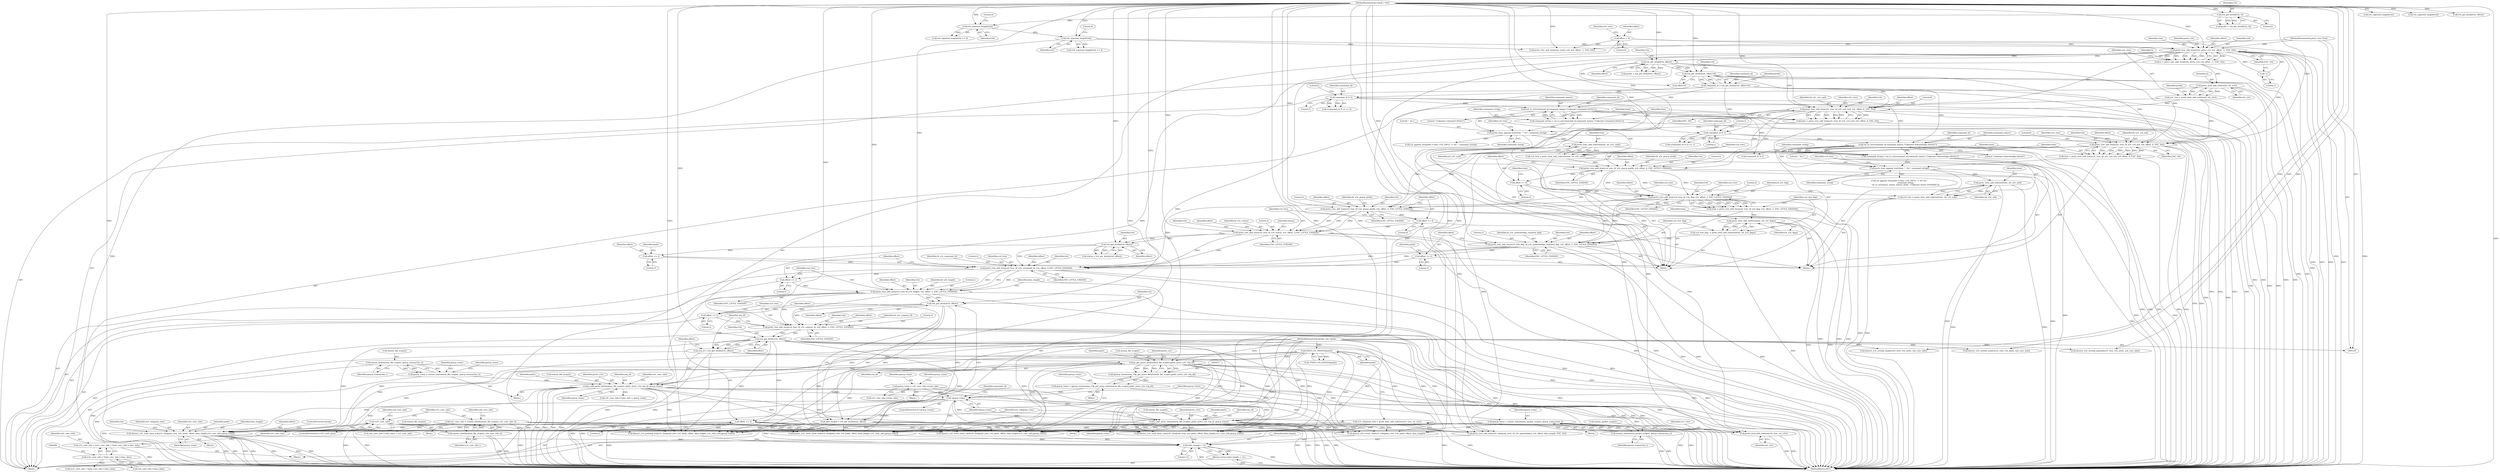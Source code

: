 digraph "0_wireshark_2cb5985bf47bdc8bea78d28483ed224abdd33dc6@pointer" {
"1000708" [label="(Call,dissect_u3v_read_mem_ack(u3v_telegram_tree, tvb, pinfo, offset, data_length,u3v_conv_info,gencp_trans))"];
"1000551" [label="(Call,u3v_telegram_tree = proto_item_add_subtree(u3v_tree, ett_u3v))"];
"1000553" [label="(Call,proto_item_add_subtree(u3v_tree, ett_u3v))"];
"1000378" [label="(Call,proto_tree_add_item(u3v_tree, hf_u3v_ccd_cmd, tvb, offset, 8, ENC_NA))"];
"1000338" [label="(Call,u3v_tree = proto_item_add_subtree(ti, ett_u3v))"];
"1000340" [label="(Call,proto_item_add_subtree(ti, ett_u3v))"];
"1000328" [label="(Call,ti = proto_tree_add_item(tree, proto_u3v, tvb, offset, -1, ENC_NA))"];
"1000330" [label="(Call,proto_tree_add_item(tree, proto_u3v, tvb, offset, -1, ENC_NA))"];
"1000131" [label="(MethodParameterIn,proto_tree *tree)"];
"1000265" [label="(Call,tvb_reported_length(tvb))"];
"1000247" [label="(Call,tvb_reported_length(tvb))"];
"1000241" [label="(Call,tvb_get_letohl(tvb, 0))"];
"1000129" [label="(MethodParameterIn,tvbuff_t *tvb)"];
"1000135" [label="(Call,offset = 0)"];
"1000335" [label="(Call,-1)"];
"1000350" [label="(Call,tvb_get_letohs(tvb, offset+6))"];
"1000345" [label="(Call,tvb_get_letohl(tvb, offset))"];
"1000455" [label="(Call,proto_tree_add_item(u3v_tree, hf_u3v_ccd_ack, tvb, offset, 8, ENC_NA))"];
"1000545" [label="(Call,tvb_get_letohs(tvb, offset))"];
"1000536" [label="(Call,proto_tree_add_item(ccd_tree, hf_u3v_request_id, tvb, offset, 2, ENC_LITTLE_ENDIAN))"];
"1000521" [label="(Call,proto_tree_add_item(ccd_tree, hf_u3v_length, tvb, offset, 2, ENC_LITTLE_ENDIAN))"];
"1000511" [label="(Call,proto_tree_add_item(ccd_tree, hf_u3v_command_id, tvb, offset, 2,ENC_LITTLE_ENDIAN))"];
"1000406" [label="(Call,proto_tree_add_item(ccd_tree, hf_u3v_flag, tvb, offset, 2, ENC_LITTLE_ENDIAN))"];
"1000394" [label="(Call,proto_tree_add_item(ccd_tree, hf_u3v_gencp_prefix, tvb, offset, 4, ENC_LITTLE_ENDIAN))"];
"1000389" [label="(Call,ccd_tree = proto_item_add_subtree(item, ett_u3v_cmd))"];
"1000391" [label="(Call,proto_item_add_subtree(item, ett_u3v_cmd))"];
"1000385" [label="(Call,proto_item_append_text(item, \": %s\", command_string))"];
"1000376" [label="(Call,item = proto_tree_add_item(u3v_tree, hf_u3v_ccd_cmd, tvb, offset, 8, ENC_NA))"];
"1000370" [label="(Call,command_string = val_to_str(command_id,command_names,\"Unknown Command (0x%x)\"))"];
"1000372" [label="(Call,val_to_str(command_id,command_names,\"Unknown Command (0x%x)\"))"];
"1000348" [label="(Call,command_id = tvb_get_letohs(tvb, offset+6))"];
"1000365" [label="(Call,command_id % 2)"];
"1000401" [label="(Call,offset += 4)"];
"1000481" [label="(Call,proto_tree_add_item(ccd_tree, hf_u3v_status, tvb, offset, 2,ENC_LITTLE_ENDIAN))"];
"1000471" [label="(Call,proto_tree_add_item(ccd_tree, hf_u3v_gencp_prefix, tvb, offset, 4, ENC_LITTLE_ENDIAN))"];
"1000466" [label="(Call,ccd_tree = proto_item_add_subtree(item, ett_u3v_ack))"];
"1000468" [label="(Call,proto_item_add_subtree(item, ett_u3v_ack))"];
"1000462" [label="(Call,proto_item_append_text(item, \": %s\", command_string))"];
"1000453" [label="(Call,item = proto_tree_add_item(u3v_tree, hf_u3v_ccd_ack, tvb, offset, 8, ENC_NA))"];
"1000447" [label="(Call,command_string = val_to_str(command_id,command_names,\"Unknown Acknowledge (0x%x)\"))"];
"1000449" [label="(Call,val_to_str(command_id,command_names,\"Unknown Acknowledge (0x%x)\"))"];
"1000442" [label="(Call,command_id % 2)"];
"1000478" [label="(Call,offset += 4)"];
"1000490" [label="(Call,tvb_get_letohs(tvb, offset))"];
"1000418" [label="(Call,proto_tree_add_item(ccd_tree_flag, hf_u3v_acknowledge_required_flag, tvb, offset, 2, ENC_LITTLE_ENDIAN))"];
"1000413" [label="(Call,ccd_tree_flag  = proto_item_add_subtree(item, ett_u3v_flags))"];
"1000415" [label="(Call,proto_item_add_subtree(item, ett_u3v_flags))"];
"1000404" [label="(Call,item = proto_tree_add_item(ccd_tree, hf_u3v_flag, tvb, offset, 2, ENC_LITTLE_ENDIAN))"];
"1000493" [label="(Call,offset += 2)"];
"1000425" [label="(Call,offset += 2)"];
"1000518" [label="(Call,offset += 2)"];
"1000530" [label="(Call,tvb_get_letohs(tvb, offset))"];
"1000533" [label="(Call,offset += 2)"];
"1000638" [label="(Call,p_get_proto_data(wmem_file_scope(),pinfo, proto_u3v, req_id))"];
"1000558" [label="(Call,PINFO_FD_VISITED(pinfo))"];
"1000130" [label="(MethodParameterIn,packet_info *pinfo)"];
"1000543" [label="(Call,req_id = tvb_get_letohs(tvb, offset))"];
"1000596" [label="(Call,p_add_proto_data(wmem_file_scope(), pinfo, proto_u3v, req_id, gencp_trans))"];
"1000568" [label="(Call,gencp_trans = wmem_new(wmem_file_scope(), gencp_transaction_t))"];
"1000570" [label="(Call,wmem_new(wmem_file_scope(), gencp_transaction_t))"];
"1000626" [label="(Call,p_add_proto_data(wmem_file_scope(), pinfo, proto_u3v, req_id, gencp_trans))"];
"1000609" [label="(Call,gencp_trans = u3v_conv_info->trans_info)"];
"1000548" [label="(Call,offset += 2)"];
"1000528" [label="(Call,data_length = tvb_get_letohs(tvb, offset))"];
"1000211" [label="(Call,!u3v_conv_info)"];
"1000203" [label="(Call,u3v_conv_info = (u3v_conv_info_t *)usb_conv_info->class_data)"];
"1000205" [label="(Call,(u3v_conv_info_t *)usb_conv_info->class_data)"];
"1000214" [label="(Call,u3v_conv_info = wmem_new0(wmem_file_scope(), u3v_conv_info_t))"];
"1000216" [label="(Call,wmem_new0(wmem_file_scope(), u3v_conv_info_t))"];
"1000647" [label="(Call,gencp_trans = wmem_new(wmem_packet_scope(), gencp_transaction_t))"];
"1000649" [label="(Call,wmem_new(wmem_packet_scope(), gencp_transaction_t))"];
"1000644" [label="(Call,!gencp_trans)"];
"1000634" [label="(Call,gencp_trans = (gencp_transaction_t*)p_get_proto_data(wmem_file_scope(),pinfo, proto_u3v, req_id))"];
"1000636" [label="(Call,(gencp_transaction_t*)p_get_proto_data(wmem_file_scope(),pinfo, proto_u3v, req_id))"];
"1000747" [label="(Call,data_length + 12)"];
"1000746" [label="(Return,return data_length + 12;)"];
"1000249" [label="(Literal,4)"];
"1000365" [label="(Call,command_id % 2)"];
"1000629" [label="(Identifier,proto_u3v)"];
"1000711" [label="(Identifier,pinfo)"];
"1000494" [label="(Identifier,offset)"];
"1000265" [label="(Call,tvb_reported_length(tvb))"];
"1000519" [label="(Identifier,offset)"];
"1000382" [label="(Identifier,offset)"];
"1000482" [label="(Identifier,ccd_tree)"];
"1000453" [label="(Call,item = proto_tree_add_item(u3v_tree, hf_u3v_ccd_ack, tvb, offset, 8, ENC_NA))"];
"1000391" [label="(Call,proto_item_add_subtree(item, ett_u3v_cmd))"];
"1000715" [label="(Identifier,gencp_trans)"];
"1000401" [label="(Call,offset += 4)"];
"1000515" [label="(Identifier,offset)"];
"1000834" [label="(MethodReturn,RET)"];
"1000477" [label="(Identifier,ENC_LITTLE_ENDIAN)"];
"1000672" [label="(Identifier,command_id)"];
"1000243" [label="(Literal,0)"];
"1000464" [label="(Literal,\": %s\")"];
"1000340" [label="(Call,proto_item_add_subtree(ti, ett_u3v))"];
"1000469" [label="(Identifier,item)"];
"1000547" [label="(Identifier,offset)"];
"1000533" [label="(Call,offset += 2)"];
"1000371" [label="(Identifier,command_string)"];
"1000402" [label="(Identifier,offset)"];
"1000375" [label="(Literal,\"Unknown Command (0x%x)\")"];
"1000449" [label="(Call,val_to_str(command_id,command_names,\"Unknown Acknowledge (0x%x)\"))"];
"1000475" [label="(Identifier,offset)"];
"1000551" [label="(Call,u3v_telegram_tree = proto_item_add_subtree(u3v_tree, ett_u3v))"];
"1000451" [label="(Identifier,command_names)"];
"1000526" [label="(Literal,2)"];
"1000207" [label="(Call,usb_conv_info->class_data)"];
"1000514" [label="(Identifier,tvb)"];
"1000628" [label="(Identifier,pinfo)"];
"1000528" [label="(Call,data_length = tvb_get_letohs(tvb, offset))"];
"1000376" [label="(Call,item = proto_tree_add_item(u3v_tree, hf_u3v_ccd_cmd, tvb, offset, 8, ENC_NA))"];
"1000555" [label="(Identifier,ett_u3v)"];
"1000487" [label="(Identifier,ENC_LITTLE_ENDIAN)"];
"1000495" [label="(Literal,2)"];
"1000137" [label="(Literal,0)"];
"1000131" [label="(MethodParameterIn,proto_tree *tree)"];
"1000568" [label="(Call,gencp_trans = wmem_new(wmem_file_scope(), gencp_transaction_t))"];
"1000345" [label="(Call,tvb_get_letohl(tvb, offset))"];
"1000635" [label="(Identifier,gencp_trans)"];
"1000675" [label="(Call,dissect_u3v_read_mem_cmd(u3v_telegram_tree, tvb, pinfo, offset, data_length,u3v_conv_info,gencp_trans))"];
"1000383" [label="(Literal,8)"];
"1000485" [label="(Identifier,offset)"];
"1000377" [label="(Identifier,item)"];
"1000470" [label="(Identifier,ett_u3v_ack)"];
"1000492" [label="(Identifier,offset)"];
"1000713" [label="(Identifier,data_length)"];
"1000352" [label="(Call,offset+6)"];
"1000532" [label="(Identifier,offset)"];
"1000336" [label="(Literal,1)"];
"1000415" [label="(Call,proto_item_add_subtree(item, ett_u3v_flags))"];
"1000218" [label="(Identifier,u3v_conv_info_t)"];
"1000403" [label="(Literal,4)"];
"1000330" [label="(Call,proto_tree_add_item(tree, proto_u3v, tvb, offset, -1, ENC_NA))"];
"1000444" [label="(Literal,2)"];
"1000601" [label="(Identifier,gencp_trans)"];
"1000491" [label="(Identifier,tvb)"];
"1000749" [label="(Literal,12)"];
"1000608" [label="(Block,)"];
"1000712" [label="(Identifier,offset)"];
"1000445" [label="(Literal,1)"];
"1000517" [label="(Identifier,ENC_LITTLE_ENDIAN)"];
"1000748" [label="(Identifier,data_length)"];
"1000615" [label="(Identifier,gencp_trans)"];
"1000542" [label="(Identifier,ENC_LITTLE_ENDIAN)"];
"1000418" [label="(Call,proto_tree_add_item(ccd_tree_flag, hf_u3v_acknowledge_required_flag, tvb, offset, 2, ENC_LITTLE_ENDIAN))"];
"1000479" [label="(Identifier,offset)"];
"1000466" [label="(Call,ccd_tree = proto_item_add_subtree(item, ett_u3v_ack))"];
"1000809" [label="(Call,dissect_u3v_stream_leader(u3v_tree, tvb, pinfo, usb_conv_info))"];
"1000530" [label="(Call,tvb_get_letohs(tvb, offset))"];
"1000650" [label="(Call,wmem_packet_scope())"];
"1000645" [label="(Identifier,gencp_trans)"];
"1000455" [label="(Call,proto_tree_add_item(u3v_tree, hf_u3v_ccd_ack, tvb, offset, 8, ENC_NA))"];
"1000513" [label="(Identifier,hf_u3v_command_id)"];
"1000454" [label="(Identifier,item)"];
"1000611" [label="(Call,u3v_conv_info->trans_info)"];
"1000359" [label="(Identifier,prefix)"];
"1000405" [label="(Identifier,item)"];
"1000461" [label="(Identifier,ENC_NA)"];
"1000204" [label="(Identifier,u3v_conv_info)"];
"1000421" [label="(Identifier,tvb)"];
"1000634" [label="(Call,gencp_trans = (gencp_transaction_t*)p_get_proto_data(wmem_file_scope(),pinfo, proto_u3v, req_id))"];
"1000136" [label="(Identifier,offset)"];
"1000478" [label="(Call,offset += 4)"];
"1000498" [label="(Identifier,pinfo)"];
"1000630" [label="(Identifier,req_id)"];
"1000215" [label="(Identifier,u3v_conv_info)"];
"1000266" [label="(Identifier,tvb)"];
"1000569" [label="(Identifier,gencp_trans)"];
"1000816" [label="(Call,dissect_u3v_stream_trailer(u3v_tree, tvb, pinfo, usb_conv_info))"];
"1000212" [label="(Identifier,u3v_conv_info)"];
"1000205" [label="(Call,(u3v_conv_info_t *)usb_conv_info->class_data)"];
"1000597" [label="(Call,wmem_file_scope())"];
"1000413" [label="(Call,ccd_tree_flag  = proto_item_add_subtree(item, ett_u3v_flags))"];
"1000640" [label="(Identifier,pinfo)"];
"1000716" [label="(ControlStructure,break;)"];
"1000422" [label="(Identifier,offset)"];
"1000708" [label="(Call,dissect_u3v_read_mem_ack(u3v_telegram_tree, tvb, pinfo, offset, data_length,u3v_conv_info,gencp_trans))"];
"1000639" [label="(Call,wmem_file_scope())"];
"1000428" [label="(Call,col_append_fstr(pinfo->cinfo, COL_INFO, \"> %s \", command_string))"];
"1000346" [label="(Identifier,tvb)"];
"1000536" [label="(Call,proto_tree_add_item(ccd_tree, hf_u3v_request_id, tvb, offset, 2, ENC_LITTLE_ENDIAN))"];
"1000541" [label="(Literal,2)"];
"1000531" [label="(Identifier,tvb)"];
"1000483" [label="(Identifier,hf_u3v_status)"];
"1000746" [label="(Return,return data_length + 12;)"];
"1000389" [label="(Call,ccd_tree = proto_item_add_subtree(item, ett_u3v_cmd))"];
"1000459" [label="(Identifier,offset)"];
"1000370" [label="(Call,command_string = val_to_str(command_id,command_names,\"Unknown Command (0x%x)\"))"];
"1000575" [label="(Identifier,gencp_trans)"];
"1000450" [label="(Identifier,command_id)"];
"1000349" [label="(Identifier,command_id)"];
"1000366" [label="(Identifier,command_id)"];
"1000493" [label="(Call,offset += 2)"];
"1000546" [label="(Identifier,tvb)"];
"1000246" [label="(Call,tvb_reported_length(tvb) >= 4)"];
"1000636" [label="(Call,(gencp_transaction_t*)p_get_proto_data(wmem_file_scope(),pinfo, proto_u3v, req_id))"];
"1000550" [label="(Literal,2)"];
"1000216" [label="(Call,wmem_new0(wmem_file_scope(), u3v_conv_info_t))"];
"1000481" [label="(Call,proto_tree_add_item(ccd_tree, hf_u3v_status, tvb, offset, 2,ENC_LITTLE_ENDIAN))"];
"1000217" [label="(Call,wmem_file_scope())"];
"1000344" [label="(Identifier,prefix)"];
"1000633" [label="(Block,)"];
"1000535" [label="(Literal,2)"];
"1000642" [label="(Identifier,req_id)"];
"1000329" [label="(Identifier,ti)"];
"1000351" [label="(Identifier,tvb)"];
"1000393" [label="(Identifier,ett_u3v_cmd)"];
"1000521" [label="(Call,proto_tree_add_item(ccd_tree, hf_u3v_length, tvb, offset, 2, ENC_LITTLE_ENDIAN))"];
"1000386" [label="(Identifier,item)"];
"1000430" [label="(Identifier,pinfo)"];
"1000710" [label="(Identifier,tvb)"];
"1000373" [label="(Identifier,command_id)"];
"1000474" [label="(Identifier,tvb)"];
"1000448" [label="(Identifier,command_string)"];
"1000140" [label="(Identifier,u3v_tree)"];
"1000446" [label="(Block,)"];
"1000488" [label="(Call,status = tvb_get_letohs(tvb, offset))"];
"1000695" [label="(Call,dissect_u3v_event_cmd(u3v_telegram_tree, tvb, pinfo, offset, data_length))"];
"1000559" [label="(Identifier,pinfo)"];
"1000414" [label="(Identifier,ccd_tree_flag)"];
"1000417" [label="(Identifier,ett_u3v_flags)"];
"1000130" [label="(MethodParameterIn,packet_info *pinfo)"];
"1000571" [label="(Call,wmem_file_scope())"];
"1000385" [label="(Call,proto_item_append_text(item, \": %s\", command_string))"];
"1000644" [label="(Call,!gencp_trans)"];
"1000529" [label="(Identifier,data_length)"];
"1000463" [label="(Identifier,item)"];
"1000443" [label="(Identifier,command_id)"];
"1000395" [label="(Identifier,ccd_tree)"];
"1000685" [label="(Call,dissect_u3v_write_mem_cmd(u3v_telegram_tree, tvb, pinfo, offset, data_length,u3v_conv_info,gencp_trans))"];
"1000368" [label="(Literal,0)"];
"1000486" [label="(Literal,2)"];
"1000392" [label="(Identifier,item)"];
"1000332" [label="(Identifier,proto_u3v)"];
"1000823" [label="(Call,dissect_u3v_stream_payload(u3v_tree, tvb, pinfo, usb_conv_info))"];
"1000221" [label="(Identifier,usb_conv_info)"];
"1000264" [label="(Call,tvb_reported_length(tvb) >= 4)"];
"1000537" [label="(Identifier,ccd_tree)"];
"1000425" [label="(Call,offset += 2)"];
"1000374" [label="(Identifier,command_names)"];
"1000616" [label="(Block,)"];
"1000599" [label="(Identifier,proto_u3v)"];
"1000631" [label="(Identifier,gencp_trans)"];
"1000380" [label="(Identifier,hf_u3v_ccd_cmd)"];
"1000426" [label="(Identifier,offset)"];
"1000570" [label="(Call,wmem_new(wmem_file_scope(), gencp_transaction_t))"];
"1000133" [label="(Block,)"];
"1000396" [label="(Identifier,hf_u3v_gencp_prefix)"];
"1000511" [label="(Call,proto_tree_add_item(ccd_tree, hf_u3v_command_id, tvb, offset, 2,ENC_LITTLE_ENDIAN))"];
"1000379" [label="(Identifier,u3v_tree)"];
"1000328" [label="(Call,ti = proto_tree_add_item(tree, proto_u3v, tvb, offset, -1, ENC_NA))"];
"1000407" [label="(Identifier,ccd_tree)"];
"1000387" [label="(Literal,\": %s\")"];
"1000129" [label="(MethodParameterIn,tvbuff_t *tvb)"];
"1000516" [label="(Literal,2)"];
"1000411" [label="(Literal,2)"];
"1000520" [label="(Literal,2)"];
"1000408" [label="(Identifier,hf_u3v_flag)"];
"1000342" [label="(Identifier,ett_u3v)"];
"1000830" [label="(Call,tvb_captured_length(tvb))"];
"1000548" [label="(Call,offset += 2)"];
"1000457" [label="(Identifier,hf_u3v_ccd_ack)"];
"1000419" [label="(Identifier,ccd_tree_flag)"];
"1000211" [label="(Call,!u3v_conv_info)"];
"1000406" [label="(Call,proto_tree_add_item(ccd_tree, hf_u3v_flag, tvb, offset, 2, ENC_LITTLE_ENDIAN))"];
"1000627" [label="(Call,wmem_file_scope())"];
"1000241" [label="(Call,tvb_get_letohl(tvb, 0))"];
"1000489" [label="(Identifier,status)"];
"1000626" [label="(Call,p_add_proto_data(wmem_file_scope(), pinfo, proto_u3v, req_id, gencp_trans))"];
"1000400" [label="(Identifier,ENC_LITTLE_ENDIAN)"];
"1000335" [label="(Call,-1)"];
"1000239" [label="(Call,prefix = tvb_get_letohl(tvb, 0))"];
"1000718" [label="(Call,dissect_u3v_write_mem_ack(u3v_telegram_tree, tvb, pinfo, offset, data_length, u3v_conv_info,gencp_trans))"];
"1000348" [label="(Call,command_id = tvb_get_letohs(tvb, offset+6))"];
"1000210" [label="(ControlStructure,if (!u3v_conv_info))"];
"1000334" [label="(Identifier,offset)"];
"1000442" [label="(Call,command_id % 2)"];
"1000214" [label="(Call,u3v_conv_info = wmem_new0(wmem_file_scope(), u3v_conv_info_t))"];
"1000364" [label="(Call,(command_id % 2) == 0)"];
"1000609" [label="(Call,gencp_trans = u3v_conv_info->trans_info)"];
"1000203" [label="(Call,u3v_conv_info = (u3v_conv_info_t *)usb_conv_info->class_data)"];
"1000233" [label="(Identifier,usb_conv_info)"];
"1000423" [label="(Literal,2)"];
"1000316" [label="(Block,)"];
"1000397" [label="(Identifier,tvb)"];
"1000462" [label="(Call,proto_item_append_text(item, \": %s\", command_string))"];
"1000646" [label="(Block,)"];
"1000248" [label="(Identifier,tvb)"];
"1000709" [label="(Identifier,u3v_telegram_tree)"];
"1000338" [label="(Call,u3v_tree = proto_item_add_subtree(ti, ett_u3v))"];
"1000460" [label="(Literal,8)"];
"1000468" [label="(Call,proto_item_add_subtree(item, ett_u3v_ack))"];
"1000399" [label="(Literal,4)"];
"1000549" [label="(Identifier,offset)"];
"1000643" [label="(ControlStructure,if (!gencp_trans))"];
"1000420" [label="(Identifier,hf_u3v_acknowledge_required_flag)"];
"1000452" [label="(Literal,\"Unknown Acknowledge (0x%x)\")"];
"1000496" [label="(Call,col_append_fstr(pinfo->cinfo, COL_INFO, \"< %s %s\",\n                    command_string,\n                    val_to_str(status, status_names_short, \"Unknown status (0x%04X)\")))"];
"1000781" [label="(Call,proto_tree_add_item(tree, proto_u3v, tvb, offset, -1, ENC_NA))"];
"1000343" [label="(Call,prefix = tvb_get_letohl(tvb, offset))"];
"1000456" [label="(Identifier,u3v_tree)"];
"1000641" [label="(Identifier,proto_u3v)"];
"1000648" [label="(Identifier,gencp_trans)"];
"1000471" [label="(Call,proto_tree_add_item(ccd_tree, hf_u3v_gencp_prefix, tvb, offset, 4, ENC_LITTLE_ENDIAN))"];
"1000558" [label="(Call,PINFO_FD_VISITED(pinfo))"];
"1000247" [label="(Call,tvb_reported_length(tvb))"];
"1000638" [label="(Call,p_get_proto_data(wmem_file_scope(),pinfo, proto_u3v, req_id))"];
"1000563" [label="(Call,command_id % 2)"];
"1000476" [label="(Literal,4)"];
"1000394" [label="(Call,proto_tree_add_item(ccd_tree, hf_u3v_gencp_prefix, tvb, offset, 4, ENC_LITTLE_ENDIAN))"];
"1000539" [label="(Identifier,tvb)"];
"1000796" [label="(Call,tvb_captured_length(tvb))"];
"1000600" [label="(Identifier,req_id)"];
"1000410" [label="(Identifier,offset)"];
"1000267" [label="(Literal,4)"];
"1000219" [label="(Call,usb_conv_info->class_data = u3v_conv_info)"];
"1000465" [label="(Identifier,command_string)"];
"1000654" [label="(Identifier,gencp_trans)"];
"1000242" [label="(Identifier,tvb)"];
"1000347" [label="(Identifier,offset)"];
"1000557" [label="(Call,!PINFO_FD_VISITED(pinfo))"];
"1000545" [label="(Call,tvb_get_letohs(tvb, offset))"];
"1000602" [label="(Call,u3v_conv_info->trans_info = gencp_trans)"];
"1000333" [label="(Identifier,tvb)"];
"1000554" [label="(Identifier,u3v_tree)"];
"1000525" [label="(Identifier,offset)"];
"1000447" [label="(Call,command_string = val_to_str(command_id,command_names,\"Unknown Acknowledge (0x%x)\"))"];
"1000604" [label="(Identifier,u3v_conv_info)"];
"1000756" [label="(Call,(u3v_conv_info_t *)usb_conv_info->class_data)"];
"1000714" [label="(Identifier,u3v_conv_info)"];
"1000369" [label="(Block,)"];
"1000649" [label="(Call,wmem_new(wmem_packet_scope(), gencp_transaction_t))"];
"1000647" [label="(Call,gencp_trans = wmem_new(wmem_packet_scope(), gencp_transaction_t))"];
"1000213" [label="(Block,)"];
"1000512" [label="(Identifier,ccd_tree)"];
"1000534" [label="(Identifier,offset)"];
"1000651" [label="(Identifier,gencp_transaction_t)"];
"1000135" [label="(Call,offset = 0)"];
"1000527" [label="(Identifier,ENC_LITTLE_ENDIAN)"];
"1000480" [label="(Literal,4)"];
"1000424" [label="(Identifier,ENC_LITTLE_ENDIAN)"];
"1000427" [label="(Literal,2)"];
"1000553" [label="(Call,proto_item_add_subtree(u3v_tree, ett_u3v))"];
"1000738" [label="(Call,proto_tree_add_item(u3v_telegram_tree, hf_u3v_payloaddata, tvb, offset, data_length, ENC_NA))"];
"1000802" [label="(Call,tvb_get_letohl(tvb, offset))"];
"1000552" [label="(Identifier,u3v_telegram_tree)"];
"1000522" [label="(Identifier,ccd_tree)"];
"1000728" [label="(Call,dissect_u3v_pending_ack(u3v_telegram_tree, tvb, pinfo, offset, data_length, u3v_conv_info,gencp_trans))"];
"1000398" [label="(Identifier,offset)"];
"1000707" [label="(Block,)"];
"1000390" [label="(Identifier,ccd_tree)"];
"1000540" [label="(Identifier,offset)"];
"1000388" [label="(Identifier,command_string)"];
"1000367" [label="(Literal,2)"];
"1000441" [label="(Call,(command_id % 2) == 1)"];
"1000610" [label="(Identifier,gencp_trans)"];
"1000524" [label="(Identifier,tvb)"];
"1000339" [label="(Identifier,u3v_tree)"];
"1000350" [label="(Call,tvb_get_letohs(tvb, offset+6))"];
"1000467" [label="(Identifier,ccd_tree)"];
"1000598" [label="(Identifier,pinfo)"];
"1000544" [label="(Identifier,req_id)"];
"1000378" [label="(Call,proto_tree_add_item(u3v_tree, hf_u3v_ccd_cmd, tvb, offset, 8, ENC_NA))"];
"1000596" [label="(Call,p_add_proto_data(wmem_file_scope(), pinfo, proto_u3v, req_id, gencp_trans))"];
"1000372" [label="(Call,val_to_str(command_id,command_names,\"Unknown Command (0x%x)\"))"];
"1000337" [label="(Identifier,ENC_NA)"];
"1000458" [label="(Identifier,tvb)"];
"1000543" [label="(Call,req_id = tvb_get_letohs(tvb, offset))"];
"1000381" [label="(Identifier,tvb)"];
"1000341" [label="(Identifier,ti)"];
"1000538" [label="(Identifier,hf_u3v_request_id)"];
"1000747" [label="(Call,data_length + 12)"];
"1000384" [label="(Identifier,ENC_NA)"];
"1000518" [label="(Call,offset += 2)"];
"1000404" [label="(Call,item = proto_tree_add_item(ccd_tree, hf_u3v_flag, tvb, offset, 2, ENC_LITTLE_ENDIAN))"];
"1000523" [label="(Identifier,hf_u3v_length)"];
"1000331" [label="(Identifier,tree)"];
"1000484" [label="(Identifier,tvb)"];
"1000472" [label="(Identifier,ccd_tree)"];
"1000473" [label="(Identifier,hf_u3v_gencp_prefix)"];
"1000412" [label="(Identifier,ENC_LITTLE_ENDIAN)"];
"1000416" [label="(Identifier,item)"];
"1000409" [label="(Identifier,tvb)"];
"1000567" [label="(Block,)"];
"1000572" [label="(Identifier,gencp_transaction_t)"];
"1000490" [label="(Call,tvb_get_letohs(tvb, offset))"];
"1000708" -> "1000707"  [label="AST: "];
"1000708" -> "1000715"  [label="CFG: "];
"1000709" -> "1000708"  [label="AST: "];
"1000710" -> "1000708"  [label="AST: "];
"1000711" -> "1000708"  [label="AST: "];
"1000712" -> "1000708"  [label="AST: "];
"1000713" -> "1000708"  [label="AST: "];
"1000714" -> "1000708"  [label="AST: "];
"1000715" -> "1000708"  [label="AST: "];
"1000716" -> "1000708"  [label="CFG: "];
"1000708" -> "1000834"  [label="DDG: "];
"1000708" -> "1000834"  [label="DDG: "];
"1000708" -> "1000834"  [label="DDG: "];
"1000708" -> "1000834"  [label="DDG: "];
"1000708" -> "1000834"  [label="DDG: "];
"1000708" -> "1000834"  [label="DDG: "];
"1000708" -> "1000834"  [label="DDG: "];
"1000551" -> "1000708"  [label="DDG: "];
"1000545" -> "1000708"  [label="DDG: "];
"1000129" -> "1000708"  [label="DDG: "];
"1000638" -> "1000708"  [label="DDG: "];
"1000596" -> "1000708"  [label="DDG: "];
"1000626" -> "1000708"  [label="DDG: "];
"1000558" -> "1000708"  [label="DDG: "];
"1000130" -> "1000708"  [label="DDG: "];
"1000548" -> "1000708"  [label="DDG: "];
"1000528" -> "1000708"  [label="DDG: "];
"1000211" -> "1000708"  [label="DDG: "];
"1000214" -> "1000708"  [label="DDG: "];
"1000647" -> "1000708"  [label="DDG: "];
"1000644" -> "1000708"  [label="DDG: "];
"1000708" -> "1000747"  [label="DDG: "];
"1000551" -> "1000316"  [label="AST: "];
"1000551" -> "1000553"  [label="CFG: "];
"1000552" -> "1000551"  [label="AST: "];
"1000553" -> "1000551"  [label="AST: "];
"1000559" -> "1000551"  [label="CFG: "];
"1000551" -> "1000834"  [label="DDG: "];
"1000551" -> "1000834"  [label="DDG: "];
"1000553" -> "1000551"  [label="DDG: "];
"1000553" -> "1000551"  [label="DDG: "];
"1000551" -> "1000675"  [label="DDG: "];
"1000551" -> "1000685"  [label="DDG: "];
"1000551" -> "1000695"  [label="DDG: "];
"1000551" -> "1000718"  [label="DDG: "];
"1000551" -> "1000728"  [label="DDG: "];
"1000551" -> "1000738"  [label="DDG: "];
"1000553" -> "1000555"  [label="CFG: "];
"1000554" -> "1000553"  [label="AST: "];
"1000555" -> "1000553"  [label="AST: "];
"1000553" -> "1000834"  [label="DDG: "];
"1000553" -> "1000834"  [label="DDG: "];
"1000378" -> "1000553"  [label="DDG: "];
"1000455" -> "1000553"  [label="DDG: "];
"1000340" -> "1000553"  [label="DDG: "];
"1000378" -> "1000376"  [label="AST: "];
"1000378" -> "1000384"  [label="CFG: "];
"1000379" -> "1000378"  [label="AST: "];
"1000380" -> "1000378"  [label="AST: "];
"1000381" -> "1000378"  [label="AST: "];
"1000382" -> "1000378"  [label="AST: "];
"1000383" -> "1000378"  [label="AST: "];
"1000384" -> "1000378"  [label="AST: "];
"1000376" -> "1000378"  [label="CFG: "];
"1000378" -> "1000834"  [label="DDG: "];
"1000378" -> "1000834"  [label="DDG: "];
"1000378" -> "1000376"  [label="DDG: "];
"1000378" -> "1000376"  [label="DDG: "];
"1000378" -> "1000376"  [label="DDG: "];
"1000378" -> "1000376"  [label="DDG: "];
"1000378" -> "1000376"  [label="DDG: "];
"1000378" -> "1000376"  [label="DDG: "];
"1000338" -> "1000378"  [label="DDG: "];
"1000350" -> "1000378"  [label="DDG: "];
"1000129" -> "1000378"  [label="DDG: "];
"1000345" -> "1000378"  [label="DDG: "];
"1000330" -> "1000378"  [label="DDG: "];
"1000378" -> "1000394"  [label="DDG: "];
"1000378" -> "1000394"  [label="DDG: "];
"1000378" -> "1000738"  [label="DDG: "];
"1000338" -> "1000316"  [label="AST: "];
"1000338" -> "1000340"  [label="CFG: "];
"1000339" -> "1000338"  [label="AST: "];
"1000340" -> "1000338"  [label="AST: "];
"1000344" -> "1000338"  [label="CFG: "];
"1000338" -> "1000834"  [label="DDG: "];
"1000338" -> "1000834"  [label="DDG: "];
"1000340" -> "1000338"  [label="DDG: "];
"1000340" -> "1000338"  [label="DDG: "];
"1000338" -> "1000455"  [label="DDG: "];
"1000340" -> "1000342"  [label="CFG: "];
"1000341" -> "1000340"  [label="AST: "];
"1000342" -> "1000340"  [label="AST: "];
"1000340" -> "1000834"  [label="DDG: "];
"1000340" -> "1000834"  [label="DDG: "];
"1000328" -> "1000340"  [label="DDG: "];
"1000328" -> "1000316"  [label="AST: "];
"1000328" -> "1000330"  [label="CFG: "];
"1000329" -> "1000328"  [label="AST: "];
"1000330" -> "1000328"  [label="AST: "];
"1000339" -> "1000328"  [label="CFG: "];
"1000328" -> "1000834"  [label="DDG: "];
"1000330" -> "1000328"  [label="DDG: "];
"1000330" -> "1000328"  [label="DDG: "];
"1000330" -> "1000328"  [label="DDG: "];
"1000330" -> "1000328"  [label="DDG: "];
"1000330" -> "1000328"  [label="DDG: "];
"1000330" -> "1000328"  [label="DDG: "];
"1000330" -> "1000337"  [label="CFG: "];
"1000331" -> "1000330"  [label="AST: "];
"1000332" -> "1000330"  [label="AST: "];
"1000333" -> "1000330"  [label="AST: "];
"1000334" -> "1000330"  [label="AST: "];
"1000335" -> "1000330"  [label="AST: "];
"1000337" -> "1000330"  [label="AST: "];
"1000330" -> "1000834"  [label="DDG: "];
"1000330" -> "1000834"  [label="DDG: "];
"1000330" -> "1000834"  [label="DDG: "];
"1000330" -> "1000834"  [label="DDG: "];
"1000131" -> "1000330"  [label="DDG: "];
"1000265" -> "1000330"  [label="DDG: "];
"1000129" -> "1000330"  [label="DDG: "];
"1000135" -> "1000330"  [label="DDG: "];
"1000335" -> "1000330"  [label="DDG: "];
"1000330" -> "1000345"  [label="DDG: "];
"1000330" -> "1000345"  [label="DDG: "];
"1000330" -> "1000455"  [label="DDG: "];
"1000330" -> "1000596"  [label="DDG: "];
"1000330" -> "1000626"  [label="DDG: "];
"1000330" -> "1000638"  [label="DDG: "];
"1000131" -> "1000128"  [label="AST: "];
"1000131" -> "1000834"  [label="DDG: "];
"1000131" -> "1000781"  [label="DDG: "];
"1000265" -> "1000264"  [label="AST: "];
"1000265" -> "1000266"  [label="CFG: "];
"1000266" -> "1000265"  [label="AST: "];
"1000267" -> "1000265"  [label="CFG: "];
"1000265" -> "1000834"  [label="DDG: "];
"1000265" -> "1000264"  [label="DDG: "];
"1000247" -> "1000265"  [label="DDG: "];
"1000129" -> "1000265"  [label="DDG: "];
"1000265" -> "1000781"  [label="DDG: "];
"1000247" -> "1000246"  [label="AST: "];
"1000247" -> "1000248"  [label="CFG: "];
"1000248" -> "1000247"  [label="AST: "];
"1000249" -> "1000247"  [label="CFG: "];
"1000247" -> "1000246"  [label="DDG: "];
"1000241" -> "1000247"  [label="DDG: "];
"1000129" -> "1000247"  [label="DDG: "];
"1000241" -> "1000239"  [label="AST: "];
"1000241" -> "1000243"  [label="CFG: "];
"1000242" -> "1000241"  [label="AST: "];
"1000243" -> "1000241"  [label="AST: "];
"1000239" -> "1000241"  [label="CFG: "];
"1000241" -> "1000239"  [label="DDG: "];
"1000241" -> "1000239"  [label="DDG: "];
"1000129" -> "1000241"  [label="DDG: "];
"1000129" -> "1000128"  [label="AST: "];
"1000129" -> "1000834"  [label="DDG: "];
"1000129" -> "1000345"  [label="DDG: "];
"1000129" -> "1000350"  [label="DDG: "];
"1000129" -> "1000394"  [label="DDG: "];
"1000129" -> "1000406"  [label="DDG: "];
"1000129" -> "1000418"  [label="DDG: "];
"1000129" -> "1000455"  [label="DDG: "];
"1000129" -> "1000471"  [label="DDG: "];
"1000129" -> "1000481"  [label="DDG: "];
"1000129" -> "1000490"  [label="DDG: "];
"1000129" -> "1000511"  [label="DDG: "];
"1000129" -> "1000521"  [label="DDG: "];
"1000129" -> "1000530"  [label="DDG: "];
"1000129" -> "1000536"  [label="DDG: "];
"1000129" -> "1000545"  [label="DDG: "];
"1000129" -> "1000675"  [label="DDG: "];
"1000129" -> "1000685"  [label="DDG: "];
"1000129" -> "1000695"  [label="DDG: "];
"1000129" -> "1000718"  [label="DDG: "];
"1000129" -> "1000728"  [label="DDG: "];
"1000129" -> "1000738"  [label="DDG: "];
"1000129" -> "1000781"  [label="DDG: "];
"1000129" -> "1000796"  [label="DDG: "];
"1000129" -> "1000802"  [label="DDG: "];
"1000129" -> "1000809"  [label="DDG: "];
"1000129" -> "1000816"  [label="DDG: "];
"1000129" -> "1000823"  [label="DDG: "];
"1000129" -> "1000830"  [label="DDG: "];
"1000135" -> "1000133"  [label="AST: "];
"1000135" -> "1000137"  [label="CFG: "];
"1000136" -> "1000135"  [label="AST: "];
"1000137" -> "1000135"  [label="AST: "];
"1000140" -> "1000135"  [label="CFG: "];
"1000135" -> "1000834"  [label="DDG: "];
"1000135" -> "1000781"  [label="DDG: "];
"1000335" -> "1000336"  [label="CFG: "];
"1000336" -> "1000335"  [label="AST: "];
"1000337" -> "1000335"  [label="CFG: "];
"1000350" -> "1000348"  [label="AST: "];
"1000350" -> "1000352"  [label="CFG: "];
"1000351" -> "1000350"  [label="AST: "];
"1000352" -> "1000350"  [label="AST: "];
"1000348" -> "1000350"  [label="CFG: "];
"1000350" -> "1000834"  [label="DDG: "];
"1000350" -> "1000834"  [label="DDG: "];
"1000350" -> "1000348"  [label="DDG: "];
"1000350" -> "1000348"  [label="DDG: "];
"1000345" -> "1000350"  [label="DDG: "];
"1000345" -> "1000350"  [label="DDG: "];
"1000350" -> "1000455"  [label="DDG: "];
"1000345" -> "1000343"  [label="AST: "];
"1000345" -> "1000347"  [label="CFG: "];
"1000346" -> "1000345"  [label="AST: "];
"1000347" -> "1000345"  [label="AST: "];
"1000343" -> "1000345"  [label="CFG: "];
"1000345" -> "1000343"  [label="DDG: "];
"1000345" -> "1000343"  [label="DDG: "];
"1000345" -> "1000352"  [label="DDG: "];
"1000345" -> "1000455"  [label="DDG: "];
"1000455" -> "1000453"  [label="AST: "];
"1000455" -> "1000461"  [label="CFG: "];
"1000456" -> "1000455"  [label="AST: "];
"1000457" -> "1000455"  [label="AST: "];
"1000458" -> "1000455"  [label="AST: "];
"1000459" -> "1000455"  [label="AST: "];
"1000460" -> "1000455"  [label="AST: "];
"1000461" -> "1000455"  [label="AST: "];
"1000453" -> "1000455"  [label="CFG: "];
"1000455" -> "1000834"  [label="DDG: "];
"1000455" -> "1000834"  [label="DDG: "];
"1000455" -> "1000453"  [label="DDG: "];
"1000455" -> "1000453"  [label="DDG: "];
"1000455" -> "1000453"  [label="DDG: "];
"1000455" -> "1000453"  [label="DDG: "];
"1000455" -> "1000453"  [label="DDG: "];
"1000455" -> "1000453"  [label="DDG: "];
"1000455" -> "1000471"  [label="DDG: "];
"1000455" -> "1000471"  [label="DDG: "];
"1000455" -> "1000738"  [label="DDG: "];
"1000545" -> "1000543"  [label="AST: "];
"1000545" -> "1000547"  [label="CFG: "];
"1000546" -> "1000545"  [label="AST: "];
"1000547" -> "1000545"  [label="AST: "];
"1000543" -> "1000545"  [label="CFG: "];
"1000545" -> "1000834"  [label="DDG: "];
"1000545" -> "1000543"  [label="DDG: "];
"1000545" -> "1000543"  [label="DDG: "];
"1000536" -> "1000545"  [label="DDG: "];
"1000536" -> "1000545"  [label="DDG: "];
"1000545" -> "1000548"  [label="DDG: "];
"1000545" -> "1000675"  [label="DDG: "];
"1000545" -> "1000685"  [label="DDG: "];
"1000545" -> "1000695"  [label="DDG: "];
"1000545" -> "1000718"  [label="DDG: "];
"1000545" -> "1000728"  [label="DDG: "];
"1000545" -> "1000738"  [label="DDG: "];
"1000536" -> "1000316"  [label="AST: "];
"1000536" -> "1000542"  [label="CFG: "];
"1000537" -> "1000536"  [label="AST: "];
"1000538" -> "1000536"  [label="AST: "];
"1000539" -> "1000536"  [label="AST: "];
"1000540" -> "1000536"  [label="AST: "];
"1000541" -> "1000536"  [label="AST: "];
"1000542" -> "1000536"  [label="AST: "];
"1000544" -> "1000536"  [label="CFG: "];
"1000536" -> "1000834"  [label="DDG: "];
"1000536" -> "1000834"  [label="DDG: "];
"1000536" -> "1000834"  [label="DDG: "];
"1000536" -> "1000834"  [label="DDG: "];
"1000521" -> "1000536"  [label="DDG: "];
"1000521" -> "1000536"  [label="DDG: "];
"1000530" -> "1000536"  [label="DDG: "];
"1000533" -> "1000536"  [label="DDG: "];
"1000521" -> "1000316"  [label="AST: "];
"1000521" -> "1000527"  [label="CFG: "];
"1000522" -> "1000521"  [label="AST: "];
"1000523" -> "1000521"  [label="AST: "];
"1000524" -> "1000521"  [label="AST: "];
"1000525" -> "1000521"  [label="AST: "];
"1000526" -> "1000521"  [label="AST: "];
"1000527" -> "1000521"  [label="AST: "];
"1000529" -> "1000521"  [label="CFG: "];
"1000521" -> "1000834"  [label="DDG: "];
"1000521" -> "1000834"  [label="DDG: "];
"1000511" -> "1000521"  [label="DDG: "];
"1000511" -> "1000521"  [label="DDG: "];
"1000511" -> "1000521"  [label="DDG: "];
"1000518" -> "1000521"  [label="DDG: "];
"1000521" -> "1000530"  [label="DDG: "];
"1000521" -> "1000530"  [label="DDG: "];
"1000511" -> "1000316"  [label="AST: "];
"1000511" -> "1000517"  [label="CFG: "];
"1000512" -> "1000511"  [label="AST: "];
"1000513" -> "1000511"  [label="AST: "];
"1000514" -> "1000511"  [label="AST: "];
"1000515" -> "1000511"  [label="AST: "];
"1000516" -> "1000511"  [label="AST: "];
"1000517" -> "1000511"  [label="AST: "];
"1000519" -> "1000511"  [label="CFG: "];
"1000511" -> "1000834"  [label="DDG: "];
"1000511" -> "1000834"  [label="DDG: "];
"1000406" -> "1000511"  [label="DDG: "];
"1000481" -> "1000511"  [label="DDG: "];
"1000481" -> "1000511"  [label="DDG: "];
"1000490" -> "1000511"  [label="DDG: "];
"1000418" -> "1000511"  [label="DDG: "];
"1000418" -> "1000511"  [label="DDG: "];
"1000493" -> "1000511"  [label="DDG: "];
"1000425" -> "1000511"  [label="DDG: "];
"1000511" -> "1000518"  [label="DDG: "];
"1000406" -> "1000404"  [label="AST: "];
"1000406" -> "1000412"  [label="CFG: "];
"1000407" -> "1000406"  [label="AST: "];
"1000408" -> "1000406"  [label="AST: "];
"1000409" -> "1000406"  [label="AST: "];
"1000410" -> "1000406"  [label="AST: "];
"1000411" -> "1000406"  [label="AST: "];
"1000412" -> "1000406"  [label="AST: "];
"1000404" -> "1000406"  [label="CFG: "];
"1000406" -> "1000834"  [label="DDG: "];
"1000406" -> "1000404"  [label="DDG: "];
"1000406" -> "1000404"  [label="DDG: "];
"1000406" -> "1000404"  [label="DDG: "];
"1000406" -> "1000404"  [label="DDG: "];
"1000406" -> "1000404"  [label="DDG: "];
"1000406" -> "1000404"  [label="DDG: "];
"1000394" -> "1000406"  [label="DDG: "];
"1000394" -> "1000406"  [label="DDG: "];
"1000394" -> "1000406"  [label="DDG: "];
"1000401" -> "1000406"  [label="DDG: "];
"1000406" -> "1000418"  [label="DDG: "];
"1000406" -> "1000418"  [label="DDG: "];
"1000406" -> "1000418"  [label="DDG: "];
"1000394" -> "1000369"  [label="AST: "];
"1000394" -> "1000400"  [label="CFG: "];
"1000395" -> "1000394"  [label="AST: "];
"1000396" -> "1000394"  [label="AST: "];
"1000397" -> "1000394"  [label="AST: "];
"1000398" -> "1000394"  [label="AST: "];
"1000399" -> "1000394"  [label="AST: "];
"1000400" -> "1000394"  [label="AST: "];
"1000402" -> "1000394"  [label="CFG: "];
"1000394" -> "1000834"  [label="DDG: "];
"1000394" -> "1000834"  [label="DDG: "];
"1000389" -> "1000394"  [label="DDG: "];
"1000394" -> "1000401"  [label="DDG: "];
"1000389" -> "1000369"  [label="AST: "];
"1000389" -> "1000391"  [label="CFG: "];
"1000390" -> "1000389"  [label="AST: "];
"1000391" -> "1000389"  [label="AST: "];
"1000395" -> "1000389"  [label="CFG: "];
"1000389" -> "1000834"  [label="DDG: "];
"1000391" -> "1000389"  [label="DDG: "];
"1000391" -> "1000389"  [label="DDG: "];
"1000391" -> "1000393"  [label="CFG: "];
"1000392" -> "1000391"  [label="AST: "];
"1000393" -> "1000391"  [label="AST: "];
"1000391" -> "1000834"  [label="DDG: "];
"1000385" -> "1000391"  [label="DDG: "];
"1000385" -> "1000369"  [label="AST: "];
"1000385" -> "1000388"  [label="CFG: "];
"1000386" -> "1000385"  [label="AST: "];
"1000387" -> "1000385"  [label="AST: "];
"1000388" -> "1000385"  [label="AST: "];
"1000390" -> "1000385"  [label="CFG: "];
"1000385" -> "1000834"  [label="DDG: "];
"1000376" -> "1000385"  [label="DDG: "];
"1000370" -> "1000385"  [label="DDG: "];
"1000385" -> "1000428"  [label="DDG: "];
"1000376" -> "1000369"  [label="AST: "];
"1000377" -> "1000376"  [label="AST: "];
"1000386" -> "1000376"  [label="CFG: "];
"1000376" -> "1000834"  [label="DDG: "];
"1000370" -> "1000369"  [label="AST: "];
"1000370" -> "1000372"  [label="CFG: "];
"1000371" -> "1000370"  [label="AST: "];
"1000372" -> "1000370"  [label="AST: "];
"1000377" -> "1000370"  [label="CFG: "];
"1000370" -> "1000834"  [label="DDG: "];
"1000372" -> "1000370"  [label="DDG: "];
"1000372" -> "1000370"  [label="DDG: "];
"1000372" -> "1000370"  [label="DDG: "];
"1000372" -> "1000375"  [label="CFG: "];
"1000373" -> "1000372"  [label="AST: "];
"1000374" -> "1000372"  [label="AST: "];
"1000375" -> "1000372"  [label="AST: "];
"1000372" -> "1000834"  [label="DDG: "];
"1000372" -> "1000834"  [label="DDG: "];
"1000348" -> "1000372"  [label="DDG: "];
"1000365" -> "1000372"  [label="DDG: "];
"1000372" -> "1000563"  [label="DDG: "];
"1000348" -> "1000316"  [label="AST: "];
"1000349" -> "1000348"  [label="AST: "];
"1000359" -> "1000348"  [label="CFG: "];
"1000348" -> "1000834"  [label="DDG: "];
"1000348" -> "1000834"  [label="DDG: "];
"1000348" -> "1000365"  [label="DDG: "];
"1000348" -> "1000442"  [label="DDG: "];
"1000348" -> "1000449"  [label="DDG: "];
"1000365" -> "1000364"  [label="AST: "];
"1000365" -> "1000367"  [label="CFG: "];
"1000366" -> "1000365"  [label="AST: "];
"1000367" -> "1000365"  [label="AST: "];
"1000368" -> "1000365"  [label="CFG: "];
"1000365" -> "1000834"  [label="DDG: "];
"1000365" -> "1000364"  [label="DDG: "];
"1000365" -> "1000364"  [label="DDG: "];
"1000365" -> "1000442"  [label="DDG: "];
"1000365" -> "1000449"  [label="DDG: "];
"1000401" -> "1000369"  [label="AST: "];
"1000401" -> "1000403"  [label="CFG: "];
"1000402" -> "1000401"  [label="AST: "];
"1000403" -> "1000401"  [label="AST: "];
"1000405" -> "1000401"  [label="CFG: "];
"1000481" -> "1000446"  [label="AST: "];
"1000481" -> "1000487"  [label="CFG: "];
"1000482" -> "1000481"  [label="AST: "];
"1000483" -> "1000481"  [label="AST: "];
"1000484" -> "1000481"  [label="AST: "];
"1000485" -> "1000481"  [label="AST: "];
"1000486" -> "1000481"  [label="AST: "];
"1000487" -> "1000481"  [label="AST: "];
"1000489" -> "1000481"  [label="CFG: "];
"1000481" -> "1000834"  [label="DDG: "];
"1000481" -> "1000834"  [label="DDG: "];
"1000471" -> "1000481"  [label="DDG: "];
"1000471" -> "1000481"  [label="DDG: "];
"1000471" -> "1000481"  [label="DDG: "];
"1000478" -> "1000481"  [label="DDG: "];
"1000481" -> "1000490"  [label="DDG: "];
"1000481" -> "1000490"  [label="DDG: "];
"1000471" -> "1000446"  [label="AST: "];
"1000471" -> "1000477"  [label="CFG: "];
"1000472" -> "1000471"  [label="AST: "];
"1000473" -> "1000471"  [label="AST: "];
"1000474" -> "1000471"  [label="AST: "];
"1000475" -> "1000471"  [label="AST: "];
"1000476" -> "1000471"  [label="AST: "];
"1000477" -> "1000471"  [label="AST: "];
"1000479" -> "1000471"  [label="CFG: "];
"1000471" -> "1000834"  [label="DDG: "];
"1000471" -> "1000834"  [label="DDG: "];
"1000466" -> "1000471"  [label="DDG: "];
"1000471" -> "1000478"  [label="DDG: "];
"1000466" -> "1000446"  [label="AST: "];
"1000466" -> "1000468"  [label="CFG: "];
"1000467" -> "1000466"  [label="AST: "];
"1000468" -> "1000466"  [label="AST: "];
"1000472" -> "1000466"  [label="CFG: "];
"1000466" -> "1000834"  [label="DDG: "];
"1000468" -> "1000466"  [label="DDG: "];
"1000468" -> "1000466"  [label="DDG: "];
"1000468" -> "1000470"  [label="CFG: "];
"1000469" -> "1000468"  [label="AST: "];
"1000470" -> "1000468"  [label="AST: "];
"1000468" -> "1000834"  [label="DDG: "];
"1000468" -> "1000834"  [label="DDG: "];
"1000462" -> "1000468"  [label="DDG: "];
"1000462" -> "1000446"  [label="AST: "];
"1000462" -> "1000465"  [label="CFG: "];
"1000463" -> "1000462"  [label="AST: "];
"1000464" -> "1000462"  [label="AST: "];
"1000465" -> "1000462"  [label="AST: "];
"1000467" -> "1000462"  [label="CFG: "];
"1000462" -> "1000834"  [label="DDG: "];
"1000453" -> "1000462"  [label="DDG: "];
"1000447" -> "1000462"  [label="DDG: "];
"1000462" -> "1000496"  [label="DDG: "];
"1000453" -> "1000446"  [label="AST: "];
"1000454" -> "1000453"  [label="AST: "];
"1000463" -> "1000453"  [label="CFG: "];
"1000453" -> "1000834"  [label="DDG: "];
"1000447" -> "1000446"  [label="AST: "];
"1000447" -> "1000449"  [label="CFG: "];
"1000448" -> "1000447"  [label="AST: "];
"1000449" -> "1000447"  [label="AST: "];
"1000454" -> "1000447"  [label="CFG: "];
"1000447" -> "1000834"  [label="DDG: "];
"1000449" -> "1000447"  [label="DDG: "];
"1000449" -> "1000447"  [label="DDG: "];
"1000449" -> "1000447"  [label="DDG: "];
"1000449" -> "1000452"  [label="CFG: "];
"1000450" -> "1000449"  [label="AST: "];
"1000451" -> "1000449"  [label="AST: "];
"1000452" -> "1000449"  [label="AST: "];
"1000449" -> "1000834"  [label="DDG: "];
"1000449" -> "1000834"  [label="DDG: "];
"1000442" -> "1000449"  [label="DDG: "];
"1000449" -> "1000563"  [label="DDG: "];
"1000442" -> "1000441"  [label="AST: "];
"1000442" -> "1000444"  [label="CFG: "];
"1000443" -> "1000442"  [label="AST: "];
"1000444" -> "1000442"  [label="AST: "];
"1000445" -> "1000442"  [label="CFG: "];
"1000442" -> "1000834"  [label="DDG: "];
"1000442" -> "1000441"  [label="DDG: "];
"1000442" -> "1000441"  [label="DDG: "];
"1000478" -> "1000446"  [label="AST: "];
"1000478" -> "1000480"  [label="CFG: "];
"1000479" -> "1000478"  [label="AST: "];
"1000480" -> "1000478"  [label="AST: "];
"1000482" -> "1000478"  [label="CFG: "];
"1000490" -> "1000488"  [label="AST: "];
"1000490" -> "1000492"  [label="CFG: "];
"1000491" -> "1000490"  [label="AST: "];
"1000492" -> "1000490"  [label="AST: "];
"1000488" -> "1000490"  [label="CFG: "];
"1000490" -> "1000488"  [label="DDG: "];
"1000490" -> "1000488"  [label="DDG: "];
"1000490" -> "1000493"  [label="DDG: "];
"1000418" -> "1000369"  [label="AST: "];
"1000418" -> "1000424"  [label="CFG: "];
"1000419" -> "1000418"  [label="AST: "];
"1000420" -> "1000418"  [label="AST: "];
"1000421" -> "1000418"  [label="AST: "];
"1000422" -> "1000418"  [label="AST: "];
"1000423" -> "1000418"  [label="AST: "];
"1000424" -> "1000418"  [label="AST: "];
"1000426" -> "1000418"  [label="CFG: "];
"1000418" -> "1000834"  [label="DDG: "];
"1000418" -> "1000834"  [label="DDG: "];
"1000418" -> "1000834"  [label="DDG: "];
"1000413" -> "1000418"  [label="DDG: "];
"1000418" -> "1000425"  [label="DDG: "];
"1000413" -> "1000369"  [label="AST: "];
"1000413" -> "1000415"  [label="CFG: "];
"1000414" -> "1000413"  [label="AST: "];
"1000415" -> "1000413"  [label="AST: "];
"1000419" -> "1000413"  [label="CFG: "];
"1000413" -> "1000834"  [label="DDG: "];
"1000415" -> "1000413"  [label="DDG: "];
"1000415" -> "1000413"  [label="DDG: "];
"1000415" -> "1000417"  [label="CFG: "];
"1000416" -> "1000415"  [label="AST: "];
"1000417" -> "1000415"  [label="AST: "];
"1000415" -> "1000834"  [label="DDG: "];
"1000415" -> "1000834"  [label="DDG: "];
"1000404" -> "1000415"  [label="DDG: "];
"1000404" -> "1000369"  [label="AST: "];
"1000405" -> "1000404"  [label="AST: "];
"1000414" -> "1000404"  [label="CFG: "];
"1000404" -> "1000834"  [label="DDG: "];
"1000493" -> "1000446"  [label="AST: "];
"1000493" -> "1000495"  [label="CFG: "];
"1000494" -> "1000493"  [label="AST: "];
"1000495" -> "1000493"  [label="AST: "];
"1000498" -> "1000493"  [label="CFG: "];
"1000425" -> "1000369"  [label="AST: "];
"1000425" -> "1000427"  [label="CFG: "];
"1000426" -> "1000425"  [label="AST: "];
"1000427" -> "1000425"  [label="AST: "];
"1000430" -> "1000425"  [label="CFG: "];
"1000518" -> "1000316"  [label="AST: "];
"1000518" -> "1000520"  [label="CFG: "];
"1000519" -> "1000518"  [label="AST: "];
"1000520" -> "1000518"  [label="AST: "];
"1000522" -> "1000518"  [label="CFG: "];
"1000530" -> "1000528"  [label="AST: "];
"1000530" -> "1000532"  [label="CFG: "];
"1000531" -> "1000530"  [label="AST: "];
"1000532" -> "1000530"  [label="AST: "];
"1000528" -> "1000530"  [label="CFG: "];
"1000530" -> "1000528"  [label="DDG: "];
"1000530" -> "1000528"  [label="DDG: "];
"1000530" -> "1000533"  [label="DDG: "];
"1000533" -> "1000316"  [label="AST: "];
"1000533" -> "1000535"  [label="CFG: "];
"1000534" -> "1000533"  [label="AST: "];
"1000535" -> "1000533"  [label="AST: "];
"1000537" -> "1000533"  [label="CFG: "];
"1000638" -> "1000636"  [label="AST: "];
"1000638" -> "1000642"  [label="CFG: "];
"1000639" -> "1000638"  [label="AST: "];
"1000640" -> "1000638"  [label="AST: "];
"1000641" -> "1000638"  [label="AST: "];
"1000642" -> "1000638"  [label="AST: "];
"1000636" -> "1000638"  [label="CFG: "];
"1000638" -> "1000834"  [label="DDG: "];
"1000638" -> "1000834"  [label="DDG: "];
"1000638" -> "1000834"  [label="DDG: "];
"1000638" -> "1000834"  [label="DDG: "];
"1000638" -> "1000636"  [label="DDG: "];
"1000638" -> "1000636"  [label="DDG: "];
"1000638" -> "1000636"  [label="DDG: "];
"1000638" -> "1000636"  [label="DDG: "];
"1000558" -> "1000638"  [label="DDG: "];
"1000130" -> "1000638"  [label="DDG: "];
"1000543" -> "1000638"  [label="DDG: "];
"1000638" -> "1000675"  [label="DDG: "];
"1000638" -> "1000685"  [label="DDG: "];
"1000638" -> "1000695"  [label="DDG: "];
"1000638" -> "1000718"  [label="DDG: "];
"1000638" -> "1000728"  [label="DDG: "];
"1000558" -> "1000557"  [label="AST: "];
"1000558" -> "1000559"  [label="CFG: "];
"1000559" -> "1000558"  [label="AST: "];
"1000557" -> "1000558"  [label="CFG: "];
"1000558" -> "1000834"  [label="DDG: "];
"1000558" -> "1000557"  [label="DDG: "];
"1000130" -> "1000558"  [label="DDG: "];
"1000558" -> "1000596"  [label="DDG: "];
"1000558" -> "1000626"  [label="DDG: "];
"1000558" -> "1000675"  [label="DDG: "];
"1000558" -> "1000685"  [label="DDG: "];
"1000558" -> "1000695"  [label="DDG: "];
"1000558" -> "1000718"  [label="DDG: "];
"1000558" -> "1000728"  [label="DDG: "];
"1000130" -> "1000128"  [label="AST: "];
"1000130" -> "1000834"  [label="DDG: "];
"1000130" -> "1000596"  [label="DDG: "];
"1000130" -> "1000626"  [label="DDG: "];
"1000130" -> "1000675"  [label="DDG: "];
"1000130" -> "1000685"  [label="DDG: "];
"1000130" -> "1000695"  [label="DDG: "];
"1000130" -> "1000718"  [label="DDG: "];
"1000130" -> "1000728"  [label="DDG: "];
"1000130" -> "1000809"  [label="DDG: "];
"1000130" -> "1000816"  [label="DDG: "];
"1000130" -> "1000823"  [label="DDG: "];
"1000543" -> "1000316"  [label="AST: "];
"1000544" -> "1000543"  [label="AST: "];
"1000549" -> "1000543"  [label="CFG: "];
"1000543" -> "1000834"  [label="DDG: "];
"1000543" -> "1000834"  [label="DDG: "];
"1000543" -> "1000596"  [label="DDG: "];
"1000543" -> "1000626"  [label="DDG: "];
"1000596" -> "1000567"  [label="AST: "];
"1000596" -> "1000601"  [label="CFG: "];
"1000597" -> "1000596"  [label="AST: "];
"1000598" -> "1000596"  [label="AST: "];
"1000599" -> "1000596"  [label="AST: "];
"1000600" -> "1000596"  [label="AST: "];
"1000601" -> "1000596"  [label="AST: "];
"1000604" -> "1000596"  [label="CFG: "];
"1000596" -> "1000834"  [label="DDG: "];
"1000596" -> "1000834"  [label="DDG: "];
"1000596" -> "1000834"  [label="DDG: "];
"1000596" -> "1000834"  [label="DDG: "];
"1000596" -> "1000834"  [label="DDG: "];
"1000568" -> "1000596"  [label="DDG: "];
"1000596" -> "1000602"  [label="DDG: "];
"1000596" -> "1000644"  [label="DDG: "];
"1000596" -> "1000675"  [label="DDG: "];
"1000596" -> "1000685"  [label="DDG: "];
"1000596" -> "1000695"  [label="DDG: "];
"1000596" -> "1000718"  [label="DDG: "];
"1000596" -> "1000728"  [label="DDG: "];
"1000568" -> "1000567"  [label="AST: "];
"1000568" -> "1000570"  [label="CFG: "];
"1000569" -> "1000568"  [label="AST: "];
"1000570" -> "1000568"  [label="AST: "];
"1000575" -> "1000568"  [label="CFG: "];
"1000568" -> "1000834"  [label="DDG: "];
"1000570" -> "1000568"  [label="DDG: "];
"1000570" -> "1000568"  [label="DDG: "];
"1000570" -> "1000572"  [label="CFG: "];
"1000571" -> "1000570"  [label="AST: "];
"1000572" -> "1000570"  [label="AST: "];
"1000570" -> "1000834"  [label="DDG: "];
"1000570" -> "1000649"  [label="DDG: "];
"1000626" -> "1000616"  [label="AST: "];
"1000626" -> "1000631"  [label="CFG: "];
"1000627" -> "1000626"  [label="AST: "];
"1000628" -> "1000626"  [label="AST: "];
"1000629" -> "1000626"  [label="AST: "];
"1000630" -> "1000626"  [label="AST: "];
"1000631" -> "1000626"  [label="AST: "];
"1000645" -> "1000626"  [label="CFG: "];
"1000626" -> "1000834"  [label="DDG: "];
"1000626" -> "1000834"  [label="DDG: "];
"1000626" -> "1000834"  [label="DDG: "];
"1000626" -> "1000834"  [label="DDG: "];
"1000626" -> "1000834"  [label="DDG: "];
"1000609" -> "1000626"  [label="DDG: "];
"1000626" -> "1000644"  [label="DDG: "];
"1000626" -> "1000675"  [label="DDG: "];
"1000626" -> "1000685"  [label="DDG: "];
"1000626" -> "1000695"  [label="DDG: "];
"1000626" -> "1000718"  [label="DDG: "];
"1000626" -> "1000728"  [label="DDG: "];
"1000609" -> "1000608"  [label="AST: "];
"1000609" -> "1000611"  [label="CFG: "];
"1000610" -> "1000609"  [label="AST: "];
"1000611" -> "1000609"  [label="AST: "];
"1000615" -> "1000609"  [label="CFG: "];
"1000609" -> "1000834"  [label="DDG: "];
"1000609" -> "1000644"  [label="DDG: "];
"1000548" -> "1000316"  [label="AST: "];
"1000548" -> "1000550"  [label="CFG: "];
"1000549" -> "1000548"  [label="AST: "];
"1000550" -> "1000548"  [label="AST: "];
"1000552" -> "1000548"  [label="CFG: "];
"1000548" -> "1000834"  [label="DDG: "];
"1000548" -> "1000675"  [label="DDG: "];
"1000548" -> "1000685"  [label="DDG: "];
"1000548" -> "1000695"  [label="DDG: "];
"1000548" -> "1000718"  [label="DDG: "];
"1000548" -> "1000728"  [label="DDG: "];
"1000548" -> "1000738"  [label="DDG: "];
"1000528" -> "1000316"  [label="AST: "];
"1000529" -> "1000528"  [label="AST: "];
"1000534" -> "1000528"  [label="CFG: "];
"1000528" -> "1000675"  [label="DDG: "];
"1000528" -> "1000685"  [label="DDG: "];
"1000528" -> "1000695"  [label="DDG: "];
"1000528" -> "1000718"  [label="DDG: "];
"1000528" -> "1000728"  [label="DDG: "];
"1000528" -> "1000738"  [label="DDG: "];
"1000528" -> "1000747"  [label="DDG: "];
"1000211" -> "1000210"  [label="AST: "];
"1000211" -> "1000212"  [label="CFG: "];
"1000212" -> "1000211"  [label="AST: "];
"1000215" -> "1000211"  [label="CFG: "];
"1000233" -> "1000211"  [label="CFG: "];
"1000211" -> "1000834"  [label="DDG: "];
"1000211" -> "1000834"  [label="DDG: "];
"1000203" -> "1000211"  [label="DDG: "];
"1000211" -> "1000675"  [label="DDG: "];
"1000211" -> "1000685"  [label="DDG: "];
"1000211" -> "1000718"  [label="DDG: "];
"1000211" -> "1000728"  [label="DDG: "];
"1000203" -> "1000133"  [label="AST: "];
"1000203" -> "1000205"  [label="CFG: "];
"1000204" -> "1000203"  [label="AST: "];
"1000205" -> "1000203"  [label="AST: "];
"1000212" -> "1000203"  [label="CFG: "];
"1000203" -> "1000834"  [label="DDG: "];
"1000205" -> "1000203"  [label="DDG: "];
"1000205" -> "1000207"  [label="CFG: "];
"1000206" -> "1000205"  [label="AST: "];
"1000207" -> "1000205"  [label="AST: "];
"1000205" -> "1000834"  [label="DDG: "];
"1000205" -> "1000756"  [label="DDG: "];
"1000214" -> "1000213"  [label="AST: "];
"1000214" -> "1000216"  [label="CFG: "];
"1000215" -> "1000214"  [label="AST: "];
"1000216" -> "1000214"  [label="AST: "];
"1000221" -> "1000214"  [label="CFG: "];
"1000214" -> "1000834"  [label="DDG: "];
"1000216" -> "1000214"  [label="DDG: "];
"1000216" -> "1000214"  [label="DDG: "];
"1000214" -> "1000219"  [label="DDG: "];
"1000214" -> "1000675"  [label="DDG: "];
"1000214" -> "1000685"  [label="DDG: "];
"1000214" -> "1000718"  [label="DDG: "];
"1000214" -> "1000728"  [label="DDG: "];
"1000216" -> "1000218"  [label="CFG: "];
"1000217" -> "1000216"  [label="AST: "];
"1000218" -> "1000216"  [label="AST: "];
"1000216" -> "1000834"  [label="DDG: "];
"1000216" -> "1000834"  [label="DDG: "];
"1000647" -> "1000646"  [label="AST: "];
"1000647" -> "1000649"  [label="CFG: "];
"1000648" -> "1000647"  [label="AST: "];
"1000649" -> "1000647"  [label="AST: "];
"1000654" -> "1000647"  [label="CFG: "];
"1000647" -> "1000834"  [label="DDG: "];
"1000647" -> "1000834"  [label="DDG: "];
"1000649" -> "1000647"  [label="DDG: "];
"1000649" -> "1000647"  [label="DDG: "];
"1000647" -> "1000675"  [label="DDG: "];
"1000647" -> "1000685"  [label="DDG: "];
"1000647" -> "1000718"  [label="DDG: "];
"1000647" -> "1000728"  [label="DDG: "];
"1000649" -> "1000651"  [label="CFG: "];
"1000650" -> "1000649"  [label="AST: "];
"1000651" -> "1000649"  [label="AST: "];
"1000649" -> "1000834"  [label="DDG: "];
"1000649" -> "1000834"  [label="DDG: "];
"1000644" -> "1000643"  [label="AST: "];
"1000644" -> "1000645"  [label="CFG: "];
"1000645" -> "1000644"  [label="AST: "];
"1000648" -> "1000644"  [label="CFG: "];
"1000672" -> "1000644"  [label="CFG: "];
"1000644" -> "1000834"  [label="DDG: "];
"1000644" -> "1000834"  [label="DDG: "];
"1000634" -> "1000644"  [label="DDG: "];
"1000644" -> "1000675"  [label="DDG: "];
"1000644" -> "1000685"  [label="DDG: "];
"1000644" -> "1000718"  [label="DDG: "];
"1000644" -> "1000728"  [label="DDG: "];
"1000634" -> "1000633"  [label="AST: "];
"1000634" -> "1000636"  [label="CFG: "];
"1000635" -> "1000634"  [label="AST: "];
"1000636" -> "1000634"  [label="AST: "];
"1000645" -> "1000634"  [label="CFG: "];
"1000634" -> "1000834"  [label="DDG: "];
"1000636" -> "1000634"  [label="DDG: "];
"1000637" -> "1000636"  [label="AST: "];
"1000636" -> "1000834"  [label="DDG: "];
"1000747" -> "1000746"  [label="AST: "];
"1000747" -> "1000749"  [label="CFG: "];
"1000748" -> "1000747"  [label="AST: "];
"1000749" -> "1000747"  [label="AST: "];
"1000746" -> "1000747"  [label="CFG: "];
"1000747" -> "1000834"  [label="DDG: "];
"1000747" -> "1000834"  [label="DDG: "];
"1000747" -> "1000746"  [label="DDG: "];
"1000695" -> "1000747"  [label="DDG: "];
"1000685" -> "1000747"  [label="DDG: "];
"1000675" -> "1000747"  [label="DDG: "];
"1000718" -> "1000747"  [label="DDG: "];
"1000728" -> "1000747"  [label="DDG: "];
"1000738" -> "1000747"  [label="DDG: "];
"1000746" -> "1000316"  [label="AST: "];
"1000834" -> "1000746"  [label="CFG: "];
"1000746" -> "1000834"  [label="DDG: "];
}
